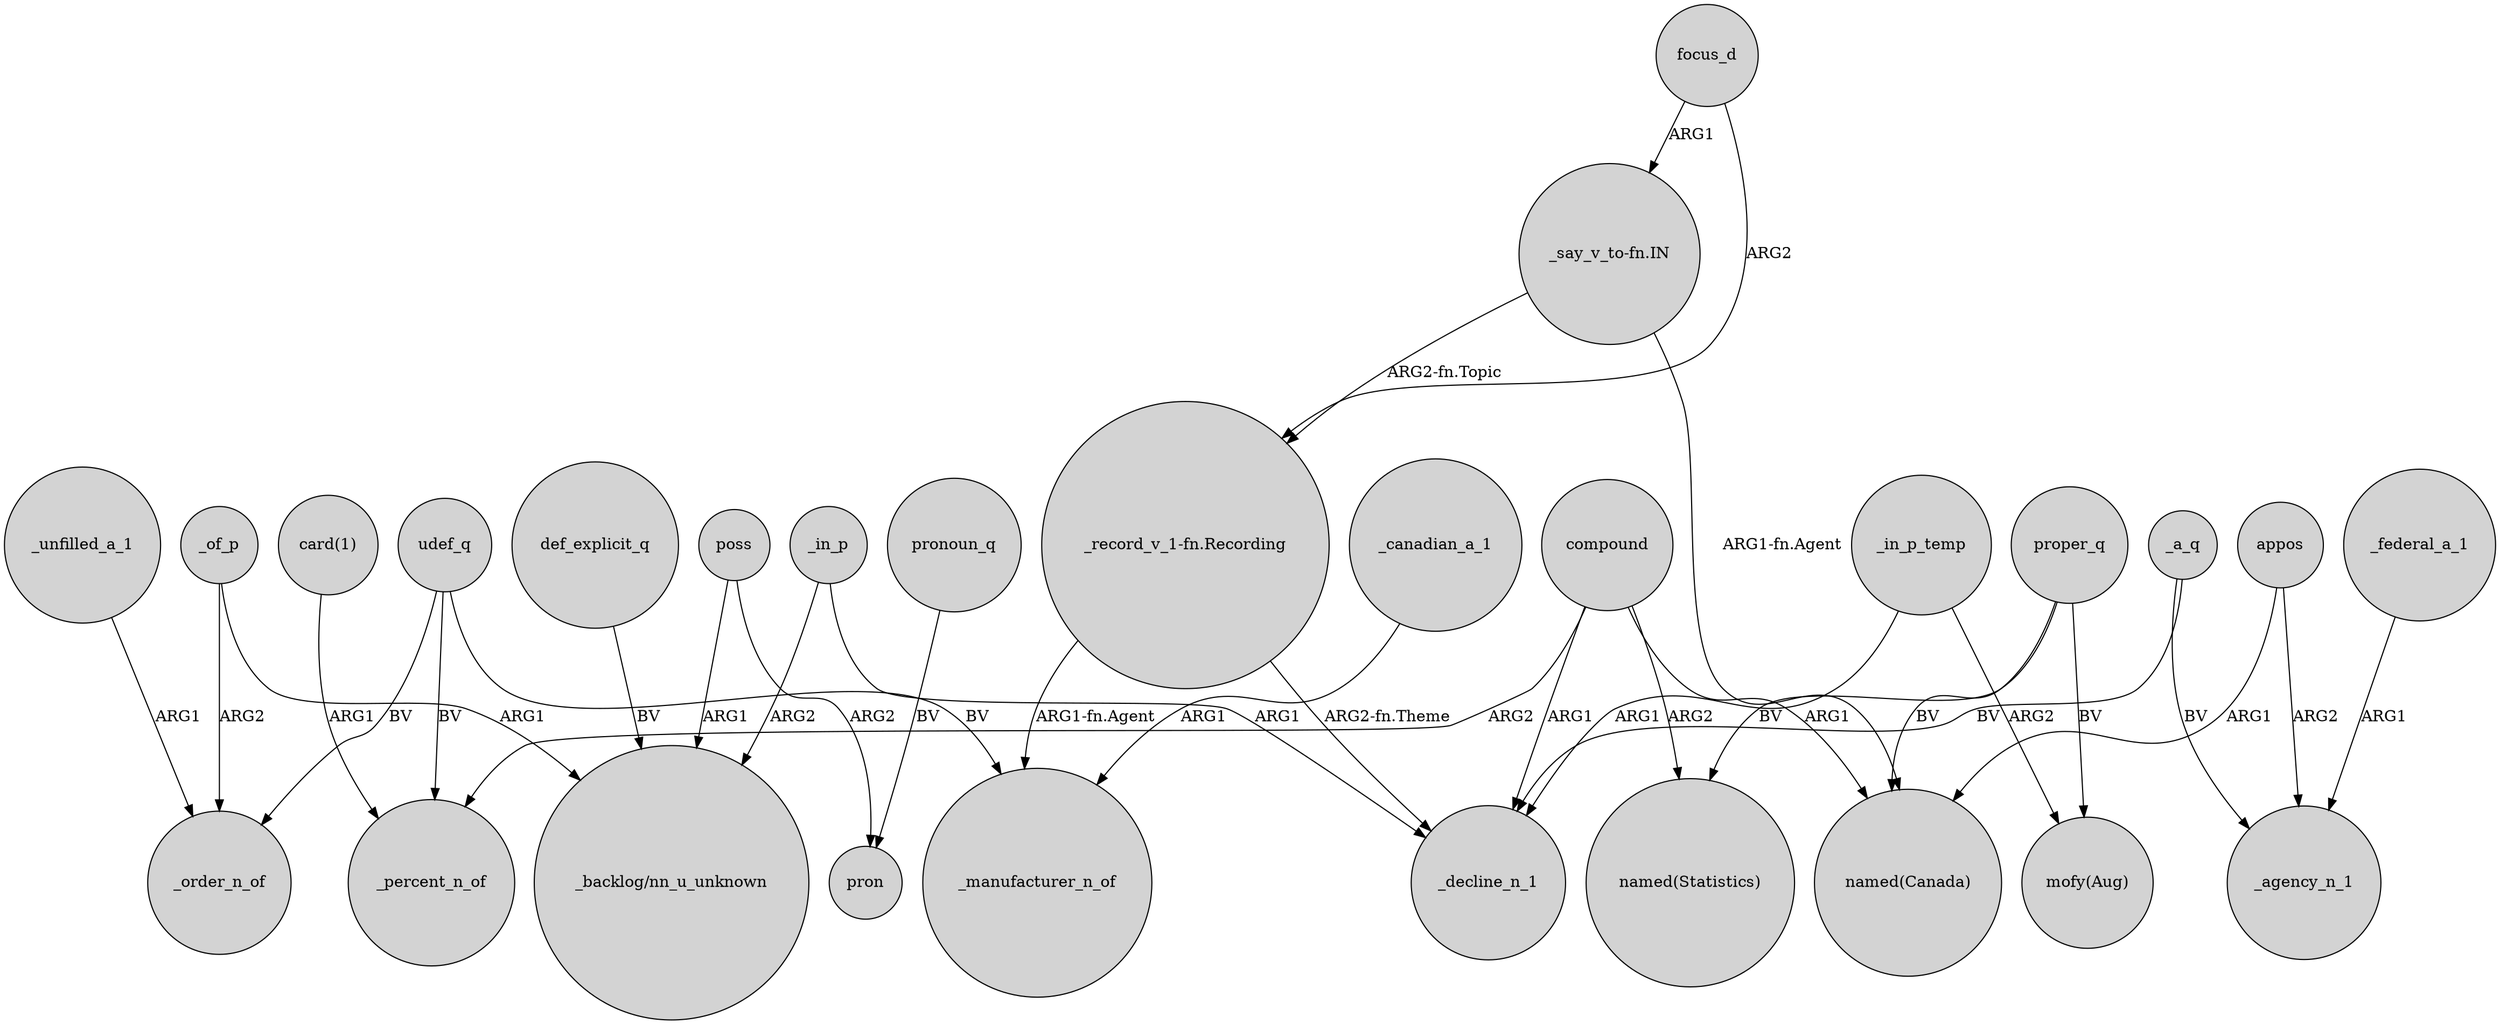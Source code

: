 digraph {
	node [shape=circle style=filled]
	"card(1)" -> _percent_n_of [label=ARG1]
	"_say_v_to-fn.IN" -> "_record_v_1-fn.Recording" [label="ARG2-fn.Topic"]
	poss -> pron [label=ARG2]
	udef_q -> _order_n_of [label=BV]
	proper_q -> "named(Canada)" [label=BV]
	_in_p_temp -> _decline_n_1 [label=ARG1]
	focus_d -> "_record_v_1-fn.Recording" [label=ARG2]
	proper_q -> "named(Statistics)" [label=BV]
	_canadian_a_1 -> _manufacturer_n_of [label=ARG1]
	compound -> _percent_n_of [label=ARG2]
	_of_p -> _order_n_of [label=ARG2]
	compound -> "named(Statistics)" [label=ARG2]
	udef_q -> _manufacturer_n_of [label=BV]
	appos -> _agency_n_1 [label=ARG2]
	_a_q -> _decline_n_1 [label=BV]
	pronoun_q -> pron [label=BV]
	_in_p_temp -> "mofy(Aug)" [label=ARG2]
	poss -> "_backlog/nn_u_unknown" [label=ARG1]
	proper_q -> "mofy(Aug)" [label=BV]
	def_explicit_q -> "_backlog/nn_u_unknown" [label=BV]
	appos -> "named(Canada)" [label=ARG1]
	_in_p -> _decline_n_1 [label=ARG1]
	_unfilled_a_1 -> _order_n_of [label=ARG1]
	compound -> "named(Canada)" [label=ARG1]
	_in_p -> "_backlog/nn_u_unknown" [label=ARG2]
	_a_q -> _agency_n_1 [label=BV]
	_federal_a_1 -> _agency_n_1 [label=ARG1]
	compound -> _decline_n_1 [label=ARG1]
	"_record_v_1-fn.Recording" -> _manufacturer_n_of [label="ARG1-fn.Agent"]
	udef_q -> _percent_n_of [label=BV]
	"_record_v_1-fn.Recording" -> _decline_n_1 [label="ARG2-fn.Theme"]
	"_say_v_to-fn.IN" -> "named(Canada)" [label="ARG1-fn.Agent"]
	_of_p -> "_backlog/nn_u_unknown" [label=ARG1]
	focus_d -> "_say_v_to-fn.IN" [label=ARG1]
}
